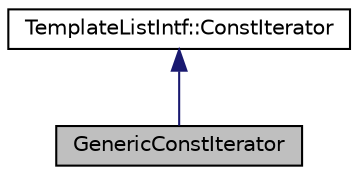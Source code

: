 digraph "GenericConstIterator"
{
 // INTERACTIVE_SVG=YES
  edge [fontname="Helvetica",fontsize="10",labelfontname="Helvetica",labelfontsize="10"];
  node [fontname="Helvetica",fontsize="10",shape=record];
  Node2 [label="GenericConstIterator",height=0.2,width=0.4,color="black", fillcolor="grey75", style="filled", fontcolor="black"];
  Node3 -> Node2 [dir="back",color="midnightblue",fontsize="10",style="solid",fontname="Helvetica"];
  Node3 [label="TemplateListIntf::ConstIterator",height=0.2,width=0.4,color="black", fillcolor="white", style="filled",URL="$d8/d23/class_template_list_intf_1_1_const_iterator.html",tooltip="Abstract interface for a iterator of a list. "];
}
